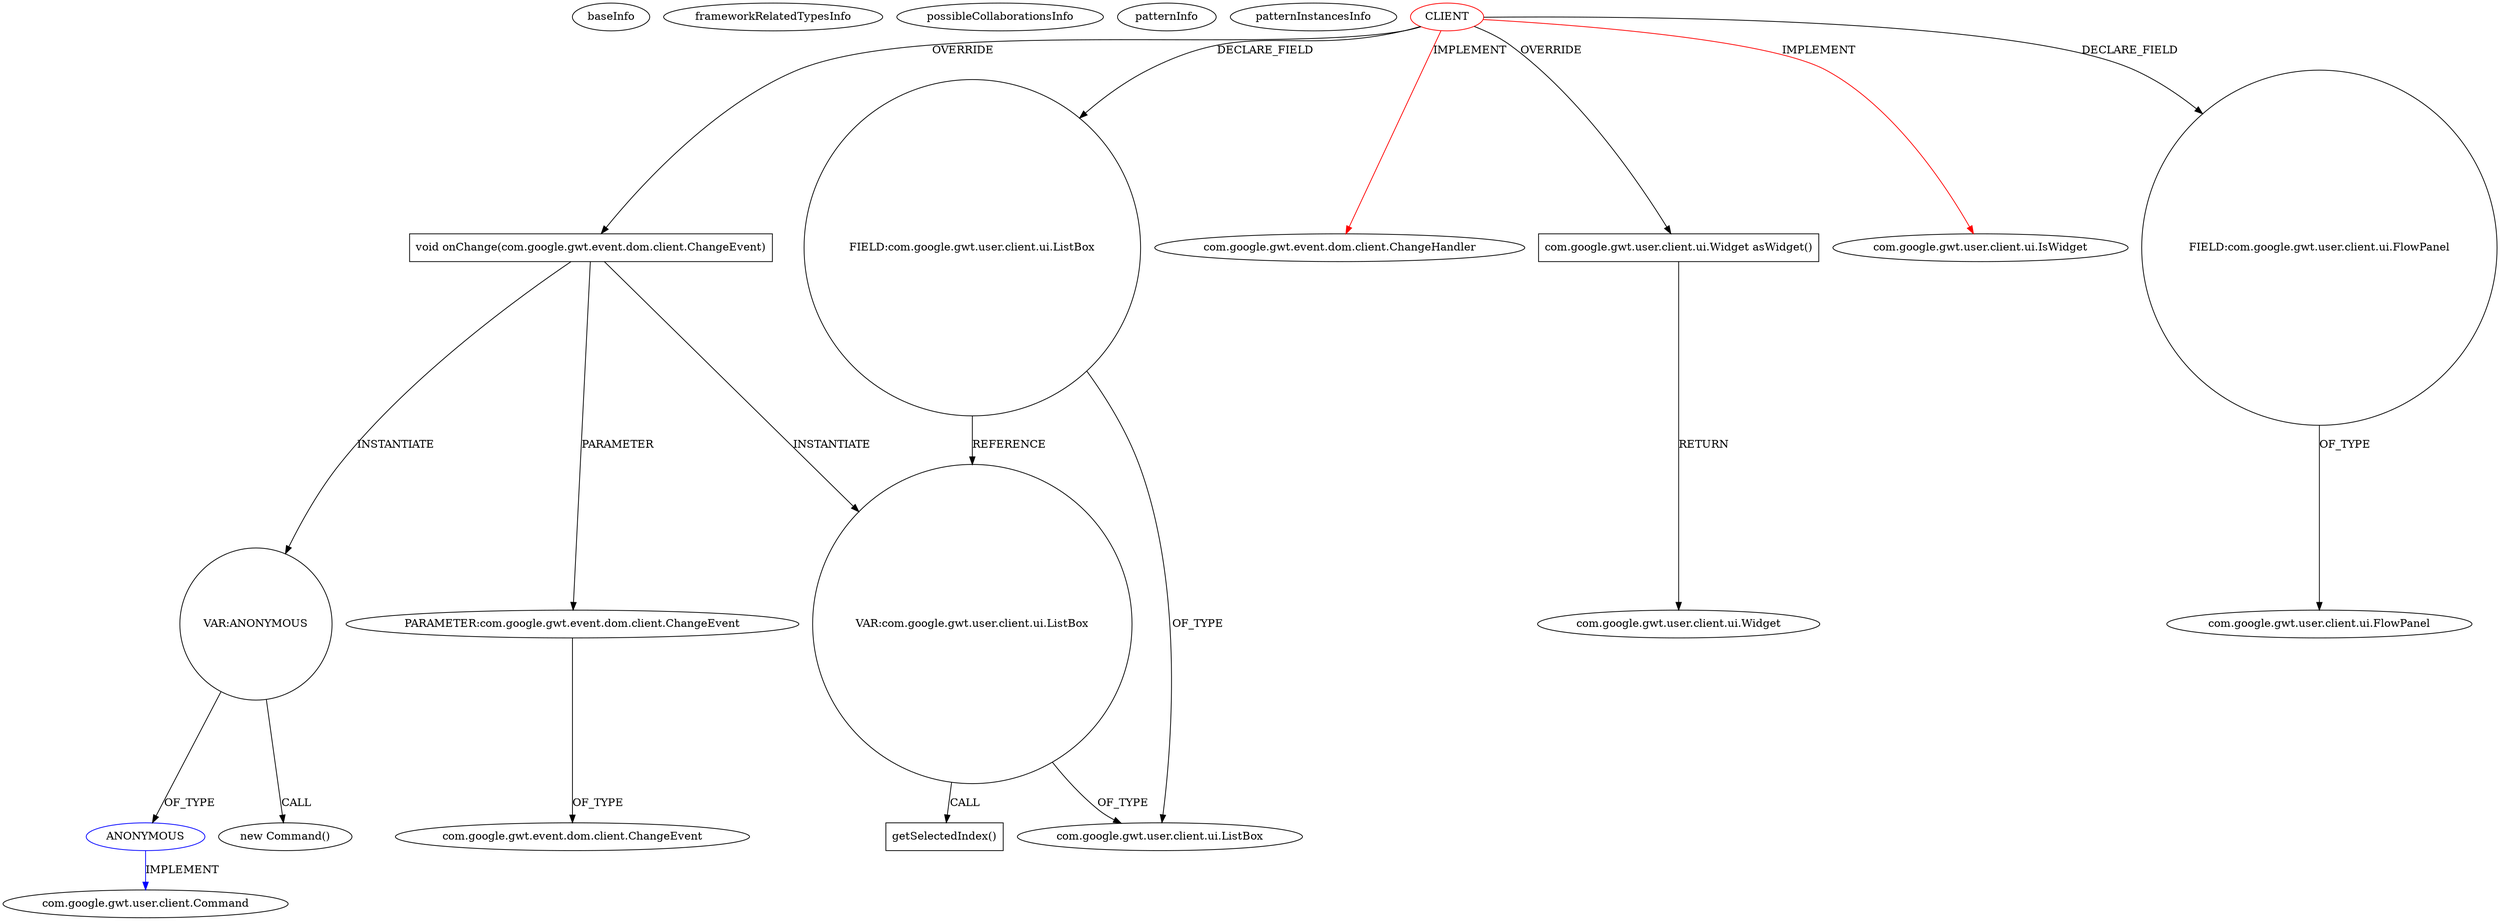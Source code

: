 digraph {
baseInfo[graphId=690,category="pattern",isAnonymous=false,possibleRelation=true]
frameworkRelatedTypesInfo[0="com.google.gwt.event.dom.client.ChangeHandler",1="com.google.gwt.user.client.ui.IsWidget"]
possibleCollaborationsInfo[0="690~INSTANTIATION-OVERRIDING_METHOD_DECLARATION-~com.google.gwt.event.dom.client.ChangeHandler com.google.gwt.user.client.ui.IsWidget ~com.google.gwt.user.client.Command ~false~true"]
patternInfo[frequency=2.0,patternRootClient=0]
patternInstancesInfo[0="dapicard-gwt-surface~/dapicard-gwt-surface/gwt-surface-master/gwt-surface/src/main/java/com/axeiya/gwt/surface/client/control/paragraph/ParagraphControl.java~ParagraphControl~1207",1="dapicard-gwt-surface~/dapicard-gwt-surface/gwt-surface-master/gwt-surface/src/main/java/com/axeiya/gwt/surface/client/control/character/FontFamilySelector.java~FontFamilySelector~1199"]
11[label="com.google.gwt.event.dom.client.ChangeEvent",vertexType="FRAMEWORK_CLASS_TYPE",isFrameworkType=false]
10[label="PARAMETER:com.google.gwt.event.dom.client.ChangeEvent",vertexType="PARAMETER_DECLARATION",isFrameworkType=false]
9[label="void onChange(com.google.gwt.event.dom.client.ChangeEvent)",vertexType="OVERRIDING_METHOD_DECLARATION",isFrameworkType=false,shape=box]
0[label="CLIENT",vertexType="ROOT_CLIENT_CLASS_DECLARATION",isFrameworkType=false,color=red]
2[label="com.google.gwt.event.dom.client.ChangeHandler",vertexType="FRAMEWORK_INTERFACE_TYPE",isFrameworkType=false]
16[label="VAR:ANONYMOUS",vertexType="VARIABLE_EXPRESION",isFrameworkType=false,shape=circle]
15[label="new Command()",vertexType="CONSTRUCTOR_CALL",isFrameworkType=false]
17[label="ANONYMOUS",vertexType="REFERENCE_ANONYMOUS_DECLARATION",isFrameworkType=false,color=blue]
7[label="com.google.gwt.user.client.ui.Widget asWidget()",vertexType="OVERRIDING_METHOD_DECLARATION",isFrameworkType=false,shape=box]
18[label="com.google.gwt.user.client.Command",vertexType="FRAMEWORK_INTERFACE_TYPE",isFrameworkType=false]
1[label="com.google.gwt.user.client.ui.IsWidget",vertexType="FRAMEWORK_INTERFACE_TYPE",isFrameworkType=false]
12[label="VAR:com.google.gwt.user.client.ui.ListBox",vertexType="VARIABLE_EXPRESION",isFrameworkType=false,shape=circle]
4[label="com.google.gwt.user.client.ui.ListBox",vertexType="FRAMEWORK_CLASS_TYPE",isFrameworkType=false]
3[label="FIELD:com.google.gwt.user.client.ui.ListBox",vertexType="FIELD_DECLARATION",isFrameworkType=false,shape=circle]
5[label="FIELD:com.google.gwt.user.client.ui.FlowPanel",vertexType="FIELD_DECLARATION",isFrameworkType=false,shape=circle]
6[label="com.google.gwt.user.client.ui.FlowPanel",vertexType="FRAMEWORK_CLASS_TYPE",isFrameworkType=false]
13[label="getSelectedIndex()",vertexType="INSIDE_CALL",isFrameworkType=false,shape=box]
8[label="com.google.gwt.user.client.ui.Widget",vertexType="FRAMEWORK_CLASS_TYPE",isFrameworkType=false]
10->11[label="OF_TYPE"]
0->2[label="IMPLEMENT",color=red]
0->3[label="DECLARE_FIELD"]
0->1[label="IMPLEMENT",color=red]
3->12[label="REFERENCE"]
5->6[label="OF_TYPE"]
0->7[label="OVERRIDE"]
3->4[label="OF_TYPE"]
9->16[label="INSTANTIATE"]
9->12[label="INSTANTIATE"]
12->4[label="OF_TYPE"]
0->9[label="OVERRIDE"]
16->17[label="OF_TYPE"]
0->5[label="DECLARE_FIELD"]
12->13[label="CALL"]
17->18[label="IMPLEMENT",color=blue]
9->10[label="PARAMETER"]
16->15[label="CALL"]
7->8[label="RETURN"]
}
